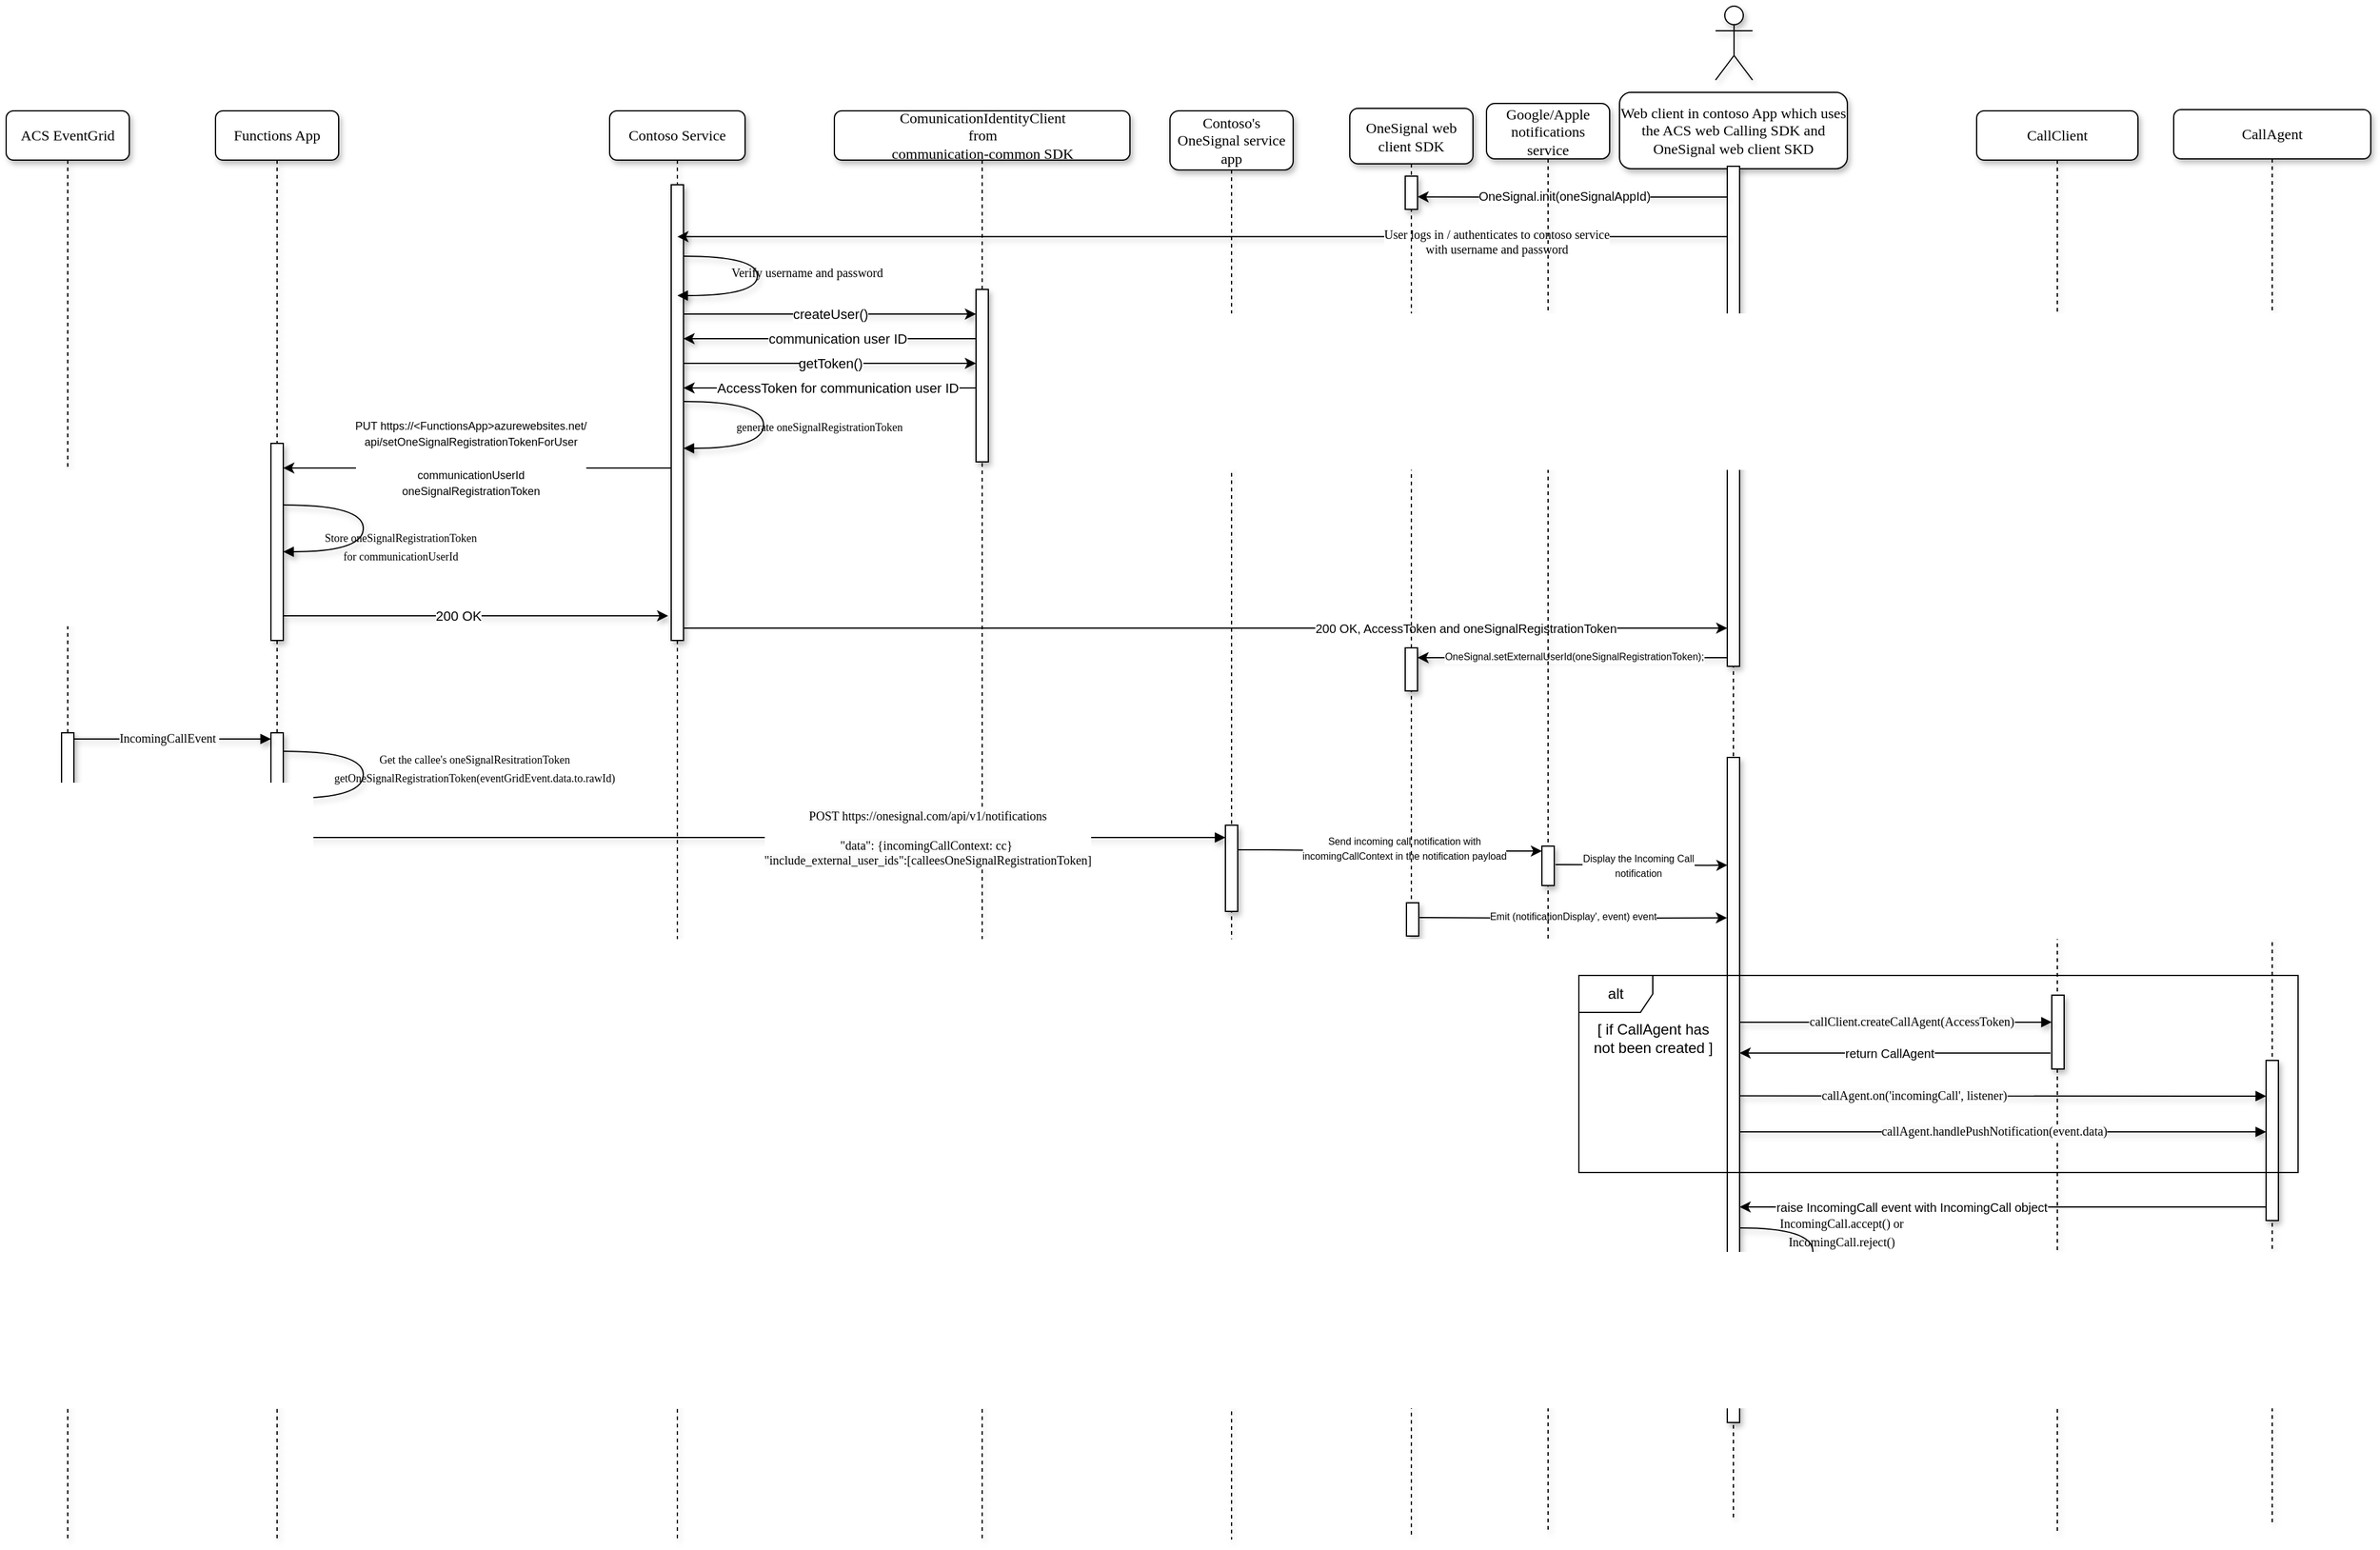 <mxfile version="21.3.4" type="device">
  <diagram name="Page-1" id="13e1069c-82ec-6db2-03f1-153e76fe0fe0">
    <mxGraphModel dx="2668" dy="2379" grid="0" gridSize="10" guides="0" tooltips="1" connect="1" arrows="1" fold="1" page="0" pageScale="1" pageWidth="1100" pageHeight="850" background="none" math="0" shadow="0">
      <root>
        <mxCell id="0" />
        <mxCell id="1" parent="0" />
        <mxCell id="E0UdxjJiglMjckeEuJum-8" value="Functions App" style="shape=umlLifeline;perimeter=lifelinePerimeter;whiteSpace=wrap;html=1;container=1;collapsible=0;recursiveResize=0;outlineConnect=0;rounded=1;shadow=1;comic=0;labelBackgroundColor=none;strokeWidth=1;fontFamily=Verdana;fontSize=12;align=center;" parent="1" vertex="1">
          <mxGeometry x="-100" y="-940" width="100" height="1160" as="geometry" />
        </mxCell>
        <mxCell id="E0UdxjJiglMjckeEuJum-9" value="" style="html=1;points=[];perimeter=orthogonalPerimeter;rounded=0;shadow=1;comic=0;labelBackgroundColor=none;strokeWidth=1;fontFamily=Verdana;fontSize=12;align=center;" parent="E0UdxjJiglMjckeEuJum-8" vertex="1">
          <mxGeometry x="45" y="505" width="10" height="95" as="geometry" />
        </mxCell>
        <mxCell id="THWNswUqI7GnDkiS81va-33" value="" style="html=1;points=[];perimeter=orthogonalPerimeter;rounded=0;shadow=1;comic=0;labelBackgroundColor=none;strokeWidth=1;fontFamily=Verdana;fontSize=12;align=center;" parent="E0UdxjJiglMjckeEuJum-8" vertex="1">
          <mxGeometry x="45" y="270" width="10" height="160" as="geometry" />
        </mxCell>
        <mxCell id="THWNswUqI7GnDkiS81va-34" value="&lt;font style=&quot;font-size: 9px;&quot;&gt;Store oneSignalRegistrationToken&lt;br&gt;for communicationUserId&lt;/font&gt;" style="html=1;verticalAlign=bottom;endArrow=block;labelBackgroundColor=none;fontFamily=Verdana;fontSize=12;elbow=vertical;edgeStyle=orthogonalEdgeStyle;curved=1;shadow=1;" parent="E0UdxjJiglMjckeEuJum-8" edge="1">
          <mxGeometry x="0.226" y="32" relative="1" as="geometry">
            <mxPoint x="55" y="320" as="sourcePoint" />
            <mxPoint x="55" y="358.0" as="targetPoint" />
            <Array as="points">
              <mxPoint x="120" y="320" />
              <mxPoint x="120" y="358" />
            </Array>
            <mxPoint x="30" y="-20" as="offset" />
          </mxGeometry>
        </mxCell>
        <mxCell id="THWNswUqI7GnDkiS81va-44" value="&lt;font style=&quot;font-size: 9px;&quot;&gt;Get the callee&#39;s oneSignalResitrationToken&lt;br&gt;getOneSignalRegistrationToken(eventGridEvent.data.to.rawId)&lt;/font&gt;" style="html=1;verticalAlign=bottom;endArrow=block;labelBackgroundColor=none;fontFamily=Verdana;fontSize=12;elbow=vertical;edgeStyle=orthogonalEdgeStyle;curved=1;shadow=1;" parent="E0UdxjJiglMjckeEuJum-8" edge="1">
          <mxGeometry x="0.131" y="90" relative="1" as="geometry">
            <mxPoint x="55" y="520" as="sourcePoint" />
            <mxPoint x="55" y="558.0" as="targetPoint" />
            <Array as="points">
              <mxPoint x="120" y="520" />
              <mxPoint x="120" y="558" />
            </Array>
            <mxPoint as="offset" />
          </mxGeometry>
        </mxCell>
        <mxCell id="E0UdxjJiglMjckeEuJum-10" value="Contoso&#39;s OneSignal service app" style="shape=umlLifeline;perimeter=lifelinePerimeter;whiteSpace=wrap;html=1;container=1;collapsible=0;recursiveResize=0;outlineConnect=0;rounded=1;shadow=1;comic=0;labelBackgroundColor=none;strokeWidth=1;fontFamily=Verdana;fontSize=12;align=center;size=48;" parent="1" vertex="1">
          <mxGeometry x="675" y="-940" width="100" height="1160" as="geometry" />
        </mxCell>
        <mxCell id="E0UdxjJiglMjckeEuJum-11" value="" style="html=1;points=[];perimeter=orthogonalPerimeter;rounded=0;shadow=1;comic=0;labelBackgroundColor=none;strokeWidth=1;fontFamily=Verdana;fontSize=12;align=center;" parent="E0UdxjJiglMjckeEuJum-10" vertex="1">
          <mxGeometry x="45" y="580" width="10" height="70" as="geometry" />
        </mxCell>
        <mxCell id="E0UdxjJiglMjckeEuJum-12" value="Web client in contoso App which uses the ACS web Calling SDK and OneSignal web client SKD" style="shape=umlLifeline;perimeter=lifelinePerimeter;whiteSpace=wrap;html=1;container=1;collapsible=0;recursiveResize=0;outlineConnect=0;rounded=1;shadow=1;comic=0;labelBackgroundColor=none;strokeWidth=1;fontFamily=Verdana;fontSize=12;align=center;size=62;" parent="1" vertex="1">
          <mxGeometry x="1040" y="-955" width="185" height="1160" as="geometry" />
        </mxCell>
        <mxCell id="E0UdxjJiglMjckeEuJum-94" value="" style="html=1;points=[];perimeter=orthogonalPerimeter;rounded=0;shadow=1;comic=0;labelBackgroundColor=none;strokeWidth=1;fontFamily=Verdana;fontSize=12;align=center;" parent="E0UdxjJiglMjckeEuJum-12" vertex="1">
          <mxGeometry x="87.5" y="60" width="10" height="406" as="geometry" />
        </mxCell>
        <mxCell id="E0UdxjJiglMjckeEuJum-20" value="" style="html=1;points=[];perimeter=orthogonalPerimeter;rounded=0;shadow=1;comic=0;labelBackgroundColor=none;strokeWidth=1;fontFamily=Verdana;fontSize=12;align=center;" parent="E0UdxjJiglMjckeEuJum-12" vertex="1">
          <mxGeometry x="87.5" y="540" width="10" height="540" as="geometry" />
        </mxCell>
        <mxCell id="THWNswUqI7GnDkiS81va-76" value="&lt;span style=&quot;font-size: 10px;&quot;&gt;IncomingCall.accept() or&lt;br&gt;IncomingCall.reject()&lt;/span&gt;" style="html=1;verticalAlign=bottom;endArrow=block;labelBackgroundColor=none;fontFamily=Verdana;fontSize=12;elbow=vertical;edgeStyle=orthogonalEdgeStyle;curved=1;shadow=1;" parent="E0UdxjJiglMjckeEuJum-12" edge="1">
          <mxGeometry x="0.013" y="23" relative="1" as="geometry">
            <mxPoint x="97.5" y="922" as="sourcePoint" />
            <mxPoint x="97.5" y="960" as="targetPoint" />
            <Array as="points">
              <mxPoint x="157" y="922" />
              <mxPoint x="157" y="960" />
            </Array>
            <mxPoint as="offset" />
          </mxGeometry>
        </mxCell>
        <mxCell id="E0UdxjJiglMjckeEuJum-14" value="CallAgent" style="shape=umlLifeline;perimeter=lifelinePerimeter;whiteSpace=wrap;html=1;container=1;collapsible=0;recursiveResize=0;outlineConnect=0;rounded=1;shadow=1;comic=0;labelBackgroundColor=none;strokeWidth=1;fontFamily=Verdana;fontSize=12;align=center;" parent="1" vertex="1">
          <mxGeometry x="1490" y="-941" width="160" height="1150" as="geometry" />
        </mxCell>
        <mxCell id="E0UdxjJiglMjckeEuJum-15" value="" style="html=1;points=[];perimeter=orthogonalPerimeter;rounded=0;shadow=1;comic=0;labelBackgroundColor=none;strokeWidth=1;fontFamily=Verdana;fontSize=12;align=center;" parent="E0UdxjJiglMjckeEuJum-14" vertex="1">
          <mxGeometry x="75" y="772" width="10" height="130" as="geometry" />
        </mxCell>
        <mxCell id="E0UdxjJiglMjckeEuJum-18" value="ACS EventGrid" style="shape=umlLifeline;perimeter=lifelinePerimeter;whiteSpace=wrap;html=1;container=1;collapsible=0;recursiveResize=0;outlineConnect=0;rounded=1;shadow=1;comic=0;labelBackgroundColor=none;strokeWidth=1;fontFamily=Verdana;fontSize=12;align=center;" parent="1" vertex="1">
          <mxGeometry x="-270" y="-940" width="100" height="1160" as="geometry" />
        </mxCell>
        <mxCell id="E0UdxjJiglMjckeEuJum-19" value="" style="html=1;points=[];perimeter=orthogonalPerimeter;rounded=0;shadow=1;comic=0;labelBackgroundColor=none;strokeWidth=1;fontFamily=Verdana;fontSize=12;align=center;" parent="E0UdxjJiglMjckeEuJum-18" vertex="1">
          <mxGeometry x="45" y="505" width="10" height="55" as="geometry" />
        </mxCell>
        <mxCell id="E0UdxjJiglMjckeEuJum-22" value="" style="html=1;verticalAlign=bottom;endArrow=block;labelBackgroundColor=none;fontFamily=Verdana;fontSize=12;edgeStyle=elbowEdgeStyle;elbow=vertical;shadow=1;" parent="1" source="E0UdxjJiglMjckeEuJum-19" target="E0UdxjJiglMjckeEuJum-9" edge="1">
          <mxGeometry relative="1" as="geometry">
            <mxPoint x="-120" y="-395" as="sourcePoint" />
            <Array as="points">
              <mxPoint x="-200" y="-430" />
              <mxPoint x="-240" y="-405" />
            </Array>
          </mxGeometry>
        </mxCell>
        <mxCell id="THWNswUqI7GnDkiS81va-47" value="&lt;font face=&quot;Verdana&quot;&gt;&lt;span style=&quot;background-color: rgb(251, 251, 251);&quot;&gt;IncomingCallEvent&amp;nbsp;&lt;/span&gt;&lt;/font&gt;" style="edgeLabel;html=1;align=center;verticalAlign=middle;resizable=0;points=[];fontSize=10;" parent="E0UdxjJiglMjckeEuJum-22" vertex="1" connectable="0">
          <mxGeometry x="0.09" y="2" relative="1" as="geometry">
            <mxPoint x="-10" y="1" as="offset" />
          </mxGeometry>
        </mxCell>
        <mxCell id="E0UdxjJiglMjckeEuJum-24" value="" style="shape=umlActor;verticalLabelPosition=bottom;verticalAlign=top;html=1;shadow=1;" parent="1" vertex="1">
          <mxGeometry x="1118" y="-1025" width="30" height="60" as="geometry" />
        </mxCell>
        <mxCell id="E0UdxjJiglMjckeEuJum-26" value="" style="endArrow=classic;html=1;rounded=0;shadow=1;entryX=1.002;entryY=0.622;entryDx=0;entryDy=0;entryPerimeter=0;" parent="1" target="1Ck8toekbnQWWB040wu6-3" edge="1">
          <mxGeometry width="50" height="50" relative="1" as="geometry">
            <mxPoint x="1127.5" y="-870" as="sourcePoint" />
            <mxPoint x="917" y="-870" as="targetPoint" />
            <Array as="points">
              <mxPoint x="930" y="-870" />
            </Array>
          </mxGeometry>
        </mxCell>
        <mxCell id="THWNswUqI7GnDkiS81va-43" value="OneSignal.init(oneSignalAppId)" style="edgeLabel;html=1;align=center;verticalAlign=middle;resizable=0;points=[];fontSize=10;" parent="E0UdxjJiglMjckeEuJum-26" vertex="1" connectable="0">
          <mxGeometry x="-0.119" y="-2" relative="1" as="geometry">
            <mxPoint x="-22" y="1" as="offset" />
          </mxGeometry>
        </mxCell>
        <mxCell id="E0UdxjJiglMjckeEuJum-28" value="&lt;font style=&quot;&quot;&gt;&lt;font style=&quot;font-size: 8px;&quot;&gt;OneSignal.setExternalUserId(oneSignalRegistrationToken&lt;span style=&quot;text-align: left;&quot;&gt;);&lt;/span&gt;&lt;/font&gt;&lt;br&gt;&lt;/font&gt;" style="endArrow=classic;html=1;rounded=0;shadow=1;" parent="1" source="E0UdxjJiglMjckeEuJum-94" target="1Ck8toekbnQWWB040wu6-5" edge="1">
          <mxGeometry x="-0.01" y="-2" width="50" height="50" relative="1" as="geometry">
            <mxPoint x="860" y="-690" as="sourcePoint" />
            <mxPoint x="934" y="-516" as="targetPoint" />
            <Array as="points">
              <mxPoint x="1098" y="-496" />
              <mxPoint x="950" y="-496" />
            </Array>
            <mxPoint as="offset" />
          </mxGeometry>
        </mxCell>
        <mxCell id="E0UdxjJiglMjckeEuJum-33" value="CallClient" style="shape=umlLifeline;perimeter=lifelinePerimeter;whiteSpace=wrap;html=1;container=1;collapsible=0;recursiveResize=0;outlineConnect=0;rounded=1;shadow=1;comic=0;labelBackgroundColor=none;strokeWidth=1;fontFamily=Verdana;fontSize=12;align=center;" parent="1" vertex="1">
          <mxGeometry x="1330" y="-940" width="131" height="1155" as="geometry" />
        </mxCell>
        <mxCell id="E0UdxjJiglMjckeEuJum-34" value="" style="html=1;points=[];perimeter=orthogonalPerimeter;rounded=0;shadow=1;comic=0;labelBackgroundColor=none;strokeWidth=1;fontFamily=Verdana;fontSize=12;align=center;" parent="E0UdxjJiglMjckeEuJum-33" vertex="1">
          <mxGeometry x="61" y="718" width="10" height="60" as="geometry" />
        </mxCell>
        <mxCell id="THWNswUqI7GnDkiS81va-1" value="Contoso Service" style="shape=umlLifeline;perimeter=lifelinePerimeter;whiteSpace=wrap;html=1;container=1;collapsible=0;recursiveResize=0;outlineConnect=0;rounded=1;shadow=1;comic=0;labelBackgroundColor=none;strokeWidth=1;fontFamily=Verdana;fontSize=12;align=center;" parent="1" vertex="1">
          <mxGeometry x="220" y="-940" width="110" height="1160" as="geometry" />
        </mxCell>
        <mxCell id="THWNswUqI7GnDkiS81va-2" value="" style="html=1;points=[];perimeter=orthogonalPerimeter;rounded=0;shadow=1;comic=0;labelBackgroundColor=none;strokeWidth=1;fontFamily=Verdana;fontSize=12;align=center;" parent="THWNswUqI7GnDkiS81va-1" vertex="1">
          <mxGeometry x="50" y="60" width="10" height="370" as="geometry" />
        </mxCell>
        <mxCell id="THWNswUqI7GnDkiS81va-30" value="&lt;font style=&quot;font-size: 10px;&quot;&gt;Verify username and password&lt;/font&gt;" style="html=1;verticalAlign=bottom;endArrow=block;labelBackgroundColor=none;fontFamily=Verdana;fontSize=12;elbow=vertical;edgeStyle=orthogonalEdgeStyle;curved=1;shadow=1;" parent="THWNswUqI7GnDkiS81va-1" source="THWNswUqI7GnDkiS81va-2" target="THWNswUqI7GnDkiS81va-1" edge="1">
          <mxGeometry x="0.041" y="40" relative="1" as="geometry">
            <mxPoint x="65.0" y="90.03" as="sourcePoint" />
            <mxPoint x="55" y="128" as="targetPoint" />
            <Array as="points">
              <mxPoint x="120" y="118" />
              <mxPoint x="120" y="150" />
            </Array>
            <mxPoint as="offset" />
          </mxGeometry>
        </mxCell>
        <mxCell id="THWNswUqI7GnDkiS81va-31" value="" style="endArrow=classic;html=1;rounded=0;" parent="THWNswUqI7GnDkiS81va-1" source="THWNswUqI7GnDkiS81va-2" edge="1">
          <mxGeometry relative="1" as="geometry">
            <mxPoint x="50" y="290" as="sourcePoint" />
            <mxPoint x="-265" y="290" as="targetPoint" />
            <Array as="points">
              <mxPoint x="30" y="290" />
              <mxPoint x="-42" y="290" />
              <mxPoint x="-230" y="290" />
            </Array>
          </mxGeometry>
        </mxCell>
        <mxCell id="THWNswUqI7GnDkiS81va-32" value="&lt;font style=&quot;font-size: 9px;&quot;&gt;PUT https://&amp;lt;FunctionsApp&amp;gt;azurewebsites.net/&lt;br&gt;api/setOneSignalRegistrationTokenForUser&lt;br&gt;&lt;br&gt;communicationUserId&lt;br&gt;oneSignalRegistrationToken&lt;br&gt;&lt;br&gt;&lt;/font&gt;" style="edgeLabel;resizable=0;html=1;align=center;verticalAlign=middle;" parent="THWNswUqI7GnDkiS81va-31" connectable="0" vertex="1">
          <mxGeometry relative="1" as="geometry">
            <mxPoint x="-6" y="-2" as="offset" />
          </mxGeometry>
        </mxCell>
        <mxCell id="THWNswUqI7GnDkiS81va-7" value="" style="endArrow=classic;html=1;rounded=0;shadow=1;" parent="1" source="E0UdxjJiglMjckeEuJum-94" target="THWNswUqI7GnDkiS81va-1" edge="1">
          <mxGeometry width="50" height="50" relative="1" as="geometry">
            <mxPoint x="1110" y="-838" as="sourcePoint" />
            <mxPoint x="498.25" y="-837.84" as="targetPoint" />
            <Array as="points">
              <mxPoint x="868.25" y="-837.84" />
              <mxPoint x="618.25" y="-837.84" />
            </Array>
          </mxGeometry>
        </mxCell>
        <mxCell id="THWNswUqI7GnDkiS81va-8" value="User logs in / authenticates to contoso service&lt;br&gt;with username and password" style="edgeLabel;html=1;align=center;verticalAlign=middle;resizable=0;points=[];fontFamily=Verdana;fontSize=10;shadow=1;" parent="THWNswUqI7GnDkiS81va-7" vertex="1" connectable="0">
          <mxGeometry x="0.059" y="-8" relative="1" as="geometry">
            <mxPoint x="264" y="12" as="offset" />
          </mxGeometry>
        </mxCell>
        <mxCell id="THWNswUqI7GnDkiS81va-9" value="ComunicationIdentityClient&lt;br&gt;from&lt;br&gt;communication-common SDK" style="shape=umlLifeline;perimeter=lifelinePerimeter;whiteSpace=wrap;html=1;container=1;collapsible=0;recursiveResize=0;outlineConnect=0;rounded=1;shadow=1;comic=0;labelBackgroundColor=none;strokeWidth=1;fontFamily=Verdana;fontSize=12;align=center;" parent="1" vertex="1">
          <mxGeometry x="402.5" y="-940" width="240" height="1160" as="geometry" />
        </mxCell>
        <mxCell id="THWNswUqI7GnDkiS81va-11" value="" style="endArrow=classic;html=1;rounded=0;shadow=1;" parent="THWNswUqI7GnDkiS81va-9" edge="1">
          <mxGeometry width="50" height="50" relative="1" as="geometry">
            <mxPoint x="-122.5" y="165" as="sourcePoint" />
            <mxPoint x="115" y="165" as="targetPoint" />
            <Array as="points">
              <mxPoint x="-62.5" y="165" />
              <mxPoint x="37.5" y="165" />
              <mxPoint x="77.5" y="165" />
            </Array>
          </mxGeometry>
        </mxCell>
        <mxCell id="THWNswUqI7GnDkiS81va-14" value="createUser()" style="edgeLabel;html=1;align=center;verticalAlign=middle;resizable=0;points=[];" parent="THWNswUqI7GnDkiS81va-11" vertex="1" connectable="0">
          <mxGeometry x="-0.393" relative="1" as="geometry">
            <mxPoint x="47" as="offset" />
          </mxGeometry>
        </mxCell>
        <mxCell id="THWNswUqI7GnDkiS81va-18" value="" style="endArrow=classic;html=1;rounded=0;shadow=1;startArrow=none;" parent="THWNswUqI7GnDkiS81va-9" edge="1">
          <mxGeometry width="50" height="50" relative="1" as="geometry">
            <mxPoint x="115" y="185" as="sourcePoint" />
            <mxPoint x="-122.5" y="185" as="targetPoint" />
            <Array as="points">
              <mxPoint x="-82.5" y="185" />
            </Array>
          </mxGeometry>
        </mxCell>
        <mxCell id="THWNswUqI7GnDkiS81va-25" value="communication user ID" style="edgeLabel;html=1;align=center;verticalAlign=middle;resizable=0;points=[];" parent="THWNswUqI7GnDkiS81va-18" vertex="1" connectable="0">
          <mxGeometry x="-0.052" relative="1" as="geometry">
            <mxPoint as="offset" />
          </mxGeometry>
        </mxCell>
        <mxCell id="THWNswUqI7GnDkiS81va-15" value="" style="endArrow=classic;html=1;rounded=0;shadow=1;" parent="THWNswUqI7GnDkiS81va-9" edge="1">
          <mxGeometry width="50" height="50" relative="1" as="geometry">
            <mxPoint x="-122.5" y="205" as="sourcePoint" />
            <mxPoint x="115" y="205" as="targetPoint" />
            <Array as="points">
              <mxPoint x="-62.5" y="205" />
              <mxPoint x="97.5" y="205" />
            </Array>
          </mxGeometry>
        </mxCell>
        <mxCell id="THWNswUqI7GnDkiS81va-17" value="getToken()" style="edgeLabel;html=1;align=center;verticalAlign=middle;resizable=0;points=[];" parent="THWNswUqI7GnDkiS81va-15" vertex="1" connectable="0">
          <mxGeometry x="-0.393" relative="1" as="geometry">
            <mxPoint x="47" as="offset" />
          </mxGeometry>
        </mxCell>
        <mxCell id="THWNswUqI7GnDkiS81va-28" value="" style="endArrow=classic;html=1;rounded=0;" parent="THWNswUqI7GnDkiS81va-9" edge="1">
          <mxGeometry relative="1" as="geometry">
            <mxPoint x="119.5" y="225" as="sourcePoint" />
            <mxPoint x="-122.5" y="225" as="targetPoint" />
            <Array as="points">
              <mxPoint x="27.5" y="225" />
            </Array>
          </mxGeometry>
        </mxCell>
        <mxCell id="THWNswUqI7GnDkiS81va-29" value="AccessToken for communication user ID" style="edgeLabel;resizable=0;html=1;align=center;verticalAlign=middle;" parent="THWNswUqI7GnDkiS81va-28" connectable="0" vertex="1">
          <mxGeometry relative="1" as="geometry">
            <mxPoint x="4" as="offset" />
          </mxGeometry>
        </mxCell>
        <mxCell id="THWNswUqI7GnDkiS81va-40" value="&lt;font style=&quot;font-size: 9px;&quot;&gt;generate oneSignalRegistrationToken&lt;/font&gt;" style="html=1;verticalAlign=bottom;endArrow=block;labelBackgroundColor=none;fontFamily=Verdana;fontSize=12;elbow=vertical;edgeStyle=orthogonalEdgeStyle;curved=1;shadow=1;" parent="THWNswUqI7GnDkiS81va-9" edge="1">
          <mxGeometry x="0.119" y="45" relative="1" as="geometry">
            <mxPoint x="-122.5" y="236" as="sourcePoint" />
            <mxPoint x="-122.5" y="274.0" as="targetPoint" />
            <Array as="points">
              <mxPoint x="-57.5" y="236" />
              <mxPoint x="-57.5" y="274" />
            </Array>
            <mxPoint as="offset" />
          </mxGeometry>
        </mxCell>
        <mxCell id="THWNswUqI7GnDkiS81va-21" value="" style="html=1;points=[];perimeter=orthogonalPerimeter;rounded=0;shadow=1;comic=0;labelBackgroundColor=none;strokeWidth=1;fontFamily=Verdana;fontSize=12;align=center;" parent="THWNswUqI7GnDkiS81va-9" vertex="1">
          <mxGeometry x="115" y="145" width="10" height="140" as="geometry" />
        </mxCell>
        <mxCell id="THWNswUqI7GnDkiS81va-36" value="" style="endArrow=classic;html=1;rounded=0;shadow=1;" parent="1" source="THWNswUqI7GnDkiS81va-33" edge="1">
          <mxGeometry width="50" height="50" relative="1" as="geometry">
            <mxPoint x="-47.5" y="-530" as="sourcePoint" />
            <mxPoint x="267.5" y="-530" as="targetPoint" />
            <Array as="points">
              <mxPoint x="7.5" y="-530" />
              <mxPoint x="167.5" y="-530" />
            </Array>
          </mxGeometry>
        </mxCell>
        <mxCell id="THWNswUqI7GnDkiS81va-37" value="200 OK" style="edgeLabel;html=1;align=center;verticalAlign=middle;resizable=0;points=[];" parent="THWNswUqI7GnDkiS81va-36" vertex="1" connectable="0">
          <mxGeometry x="-0.393" relative="1" as="geometry">
            <mxPoint x="47" as="offset" />
          </mxGeometry>
        </mxCell>
        <mxCell id="THWNswUqI7GnDkiS81va-41" value="" style="endArrow=classic;html=1;rounded=0;fontSize=10;" parent="1" source="THWNswUqI7GnDkiS81va-2" target="E0UdxjJiglMjckeEuJum-94" edge="1">
          <mxGeometry relative="1" as="geometry">
            <mxPoint x="280" y="-520" as="sourcePoint" />
            <mxPoint x="380" y="-520" as="targetPoint" />
            <Array as="points">
              <mxPoint x="420" y="-520" />
            </Array>
          </mxGeometry>
        </mxCell>
        <mxCell id="THWNswUqI7GnDkiS81va-42" value="200 OK, AccessToken and oneSignalRegistrationToken" style="edgeLabel;resizable=0;html=1;align=center;verticalAlign=middle;fontSize=10;" parent="THWNswUqI7GnDkiS81va-41" connectable="0" vertex="1">
          <mxGeometry relative="1" as="geometry">
            <mxPoint x="211" as="offset" />
          </mxGeometry>
        </mxCell>
        <mxCell id="THWNswUqI7GnDkiS81va-48" value="" style="html=1;verticalAlign=bottom;endArrow=block;labelBackgroundColor=none;fontFamily=Verdana;fontSize=12;edgeStyle=elbowEdgeStyle;elbow=vertical;shadow=1;" parent="1" source="E0UdxjJiglMjckeEuJum-9" target="E0UdxjJiglMjckeEuJum-11" edge="1">
          <mxGeometry x="-0.636" y="-30" relative="1" as="geometry">
            <mxPoint x="-34.69" y="-350" as="sourcePoint" />
            <Array as="points">
              <mxPoint x="150.31" y="-350" />
              <mxPoint x="110.31" y="-325" />
            </Array>
            <mxPoint x="774.999" y="-360" as="targetPoint" />
            <mxPoint as="offset" />
          </mxGeometry>
        </mxCell>
        <mxCell id="THWNswUqI7GnDkiS81va-50" value="&lt;span style=&quot;border-color: var(--border-color); font-family: Verdana; background-color: rgb(251, 251, 251);&quot;&gt;POST https://onesignal.com/api/v1/notifications&lt;/span&gt;&lt;br style=&quot;border-color: var(--border-color); font-family: Verdana; background-color: rgb(251, 251, 251);&quot;&gt;&lt;span style=&quot;border-color: var(--border-color); font-family: Verdana; background-color: rgb(251, 251, 251);&quot;&gt;&lt;br&gt;&quot;data&quot;: {incomingCallContext: cc}&amp;nbsp;&lt;/span&gt;&lt;br style=&quot;border-color: var(--border-color); font-family: Verdana; background-color: rgb(251, 251, 251);&quot;&gt;&lt;span style=&quot;border-color: var(--border-color); font-family: Verdana; background-color: rgb(251, 251, 251);&quot;&gt;&quot;include_external_user_ids&quot;:[calleesOneSignalRegistrationToken]&lt;/span&gt;" style="edgeLabel;html=1;align=center;verticalAlign=middle;resizable=0;points=[];fontSize=10;shadow=0;" parent="THWNswUqI7GnDkiS81va-48" vertex="1" connectable="0">
          <mxGeometry x="0.065" relative="1" as="geometry">
            <mxPoint x="115" as="offset" />
          </mxGeometry>
        </mxCell>
        <mxCell id="THWNswUqI7GnDkiS81va-54" value="" style="endArrow=classic;html=1;rounded=0;fontSize=10;entryX=0;entryY=0.125;entryDx=0;entryDy=0;entryPerimeter=0;" parent="1" source="E0UdxjJiglMjckeEuJum-11" target="1Ck8toekbnQWWB040wu6-14" edge="1">
          <mxGeometry relative="1" as="geometry">
            <mxPoint x="750" y="-320" as="sourcePoint" />
            <mxPoint x="866" y="-339" as="targetPoint" />
            <Array as="points">
              <mxPoint x="755" y="-340" />
              <mxPoint x="852" y="-339" />
            </Array>
          </mxGeometry>
        </mxCell>
        <mxCell id="THWNswUqI7GnDkiS81va-55" value="&lt;font style=&quot;font-size: 8px;&quot;&gt;Send incoming call notification with&lt;br&gt;incomingCallContext in the notification payload&lt;/font&gt;" style="edgeLabel;resizable=0;html=1;align=center;verticalAlign=middle;fontSize=10;" parent="THWNswUqI7GnDkiS81va-54" connectable="0" vertex="1">
          <mxGeometry relative="1" as="geometry">
            <mxPoint x="11" y="-3" as="offset" />
          </mxGeometry>
        </mxCell>
        <mxCell id="E0UdxjJiglMjckeEuJum-35" value="" style="html=1;verticalAlign=bottom;endArrow=block;labelBackgroundColor=none;fontFamily=Verdana;fontSize=12;edgeStyle=elbowEdgeStyle;elbow=vertical;shadow=1;" parent="1" target="E0UdxjJiglMjckeEuJum-34" edge="1">
          <mxGeometry relative="1" as="geometry">
            <mxPoint x="1137.5" y="-200.06" as="sourcePoint" />
            <Array as="points">
              <mxPoint x="1193.18" y="-200.06" />
            </Array>
            <mxPoint x="1395.0" y="-200.06" as="targetPoint" />
          </mxGeometry>
        </mxCell>
        <mxCell id="THWNswUqI7GnDkiS81va-60" value="&lt;span style=&quot;font-family: Verdana; background-color: rgb(251, 251, 251);&quot;&gt;&lt;font style=&quot;font-size: 10px;&quot;&gt;callClient.createCallAgent(AccessToken)&lt;/font&gt;&lt;/span&gt;" style="edgeLabel;html=1;align=center;verticalAlign=middle;resizable=0;points=[];fontSize=10;" parent="E0UdxjJiglMjckeEuJum-35" vertex="1" connectable="0">
          <mxGeometry x="0.633" y="2" relative="1" as="geometry">
            <mxPoint x="-68" y="1" as="offset" />
          </mxGeometry>
        </mxCell>
        <mxCell id="THWNswUqI7GnDkiS81va-61" value="" style="endArrow=classic;html=1;rounded=0;fontSize=10;" parent="1" edge="1">
          <mxGeometry relative="1" as="geometry">
            <mxPoint x="1390" y="-175" as="sourcePoint" />
            <mxPoint x="1137.5" y="-175" as="targetPoint" />
            <Array as="points">
              <mxPoint x="1300" y="-175" />
            </Array>
          </mxGeometry>
        </mxCell>
        <mxCell id="THWNswUqI7GnDkiS81va-62" value="return CallAgent" style="edgeLabel;resizable=0;html=1;align=center;verticalAlign=middle;fontSize=10;" parent="THWNswUqI7GnDkiS81va-61" connectable="0" vertex="1">
          <mxGeometry relative="1" as="geometry">
            <mxPoint x="-5" as="offset" />
          </mxGeometry>
        </mxCell>
        <mxCell id="THWNswUqI7GnDkiS81va-65" value="" style="html=1;verticalAlign=bottom;endArrow=block;labelBackgroundColor=none;fontFamily=Verdana;fontSize=12;edgeStyle=elbowEdgeStyle;elbow=vertical;shadow=1;" parent="1" target="E0UdxjJiglMjckeEuJum-15" edge="1">
          <mxGeometry relative="1" as="geometry">
            <mxPoint x="1137.5" y="-140.2" as="sourcePoint" />
            <Array as="points" />
            <mxPoint x="1567.94" y="-140.13" as="targetPoint" />
          </mxGeometry>
        </mxCell>
        <mxCell id="THWNswUqI7GnDkiS81va-66" value="&lt;span style=&quot;font-family: Verdana; background-color: rgb(251, 251, 251);&quot;&gt;&lt;font style=&quot;font-size: 10px;&quot;&gt;callAgent.on(&#39;incomingCall&#39;, listener)&lt;/font&gt;&lt;/span&gt;" style="edgeLabel;html=1;align=center;verticalAlign=middle;resizable=0;points=[];fontSize=10;" parent="THWNswUqI7GnDkiS81va-65" vertex="1" connectable="0">
          <mxGeometry x="0.633" y="2" relative="1" as="geometry">
            <mxPoint x="-208" y="1" as="offset" />
          </mxGeometry>
        </mxCell>
        <mxCell id="THWNswUqI7GnDkiS81va-67" value="" style="html=1;verticalAlign=bottom;endArrow=block;labelBackgroundColor=none;fontFamily=Verdana;fontSize=12;edgeStyle=elbowEdgeStyle;elbow=vertical;shadow=1;" parent="1" edge="1">
          <mxGeometry relative="1" as="geometry">
            <mxPoint x="1137.5" y="-110.986" as="sourcePoint" />
            <Array as="points" />
            <mxPoint x="1565.0" y="-110.986" as="targetPoint" />
          </mxGeometry>
        </mxCell>
        <mxCell id="THWNswUqI7GnDkiS81va-68" value="&lt;span style=&quot;font-family: Verdana; background-color: rgb(251, 251, 251);&quot;&gt;&lt;font style=&quot;font-size: 10px;&quot;&gt;callAgent.handlePushNotification(event.data)&lt;/font&gt;&lt;/span&gt;" style="edgeLabel;html=1;align=center;verticalAlign=middle;resizable=0;points=[];fontSize=10;" parent="THWNswUqI7GnDkiS81va-67" vertex="1" connectable="0">
          <mxGeometry x="0.633" y="2" relative="1" as="geometry">
            <mxPoint x="-143" y="1" as="offset" />
          </mxGeometry>
        </mxCell>
        <mxCell id="THWNswUqI7GnDkiS81va-74" value="" style="endArrow=classic;html=1;rounded=0;fontSize=10;" parent="1" source="E0UdxjJiglMjckeEuJum-15" edge="1">
          <mxGeometry relative="1" as="geometry">
            <mxPoint x="1560" y="-50" as="sourcePoint" />
            <mxPoint x="1137.5" y="-50" as="targetPoint" />
            <Array as="points">
              <mxPoint x="1465" y="-50" />
            </Array>
          </mxGeometry>
        </mxCell>
        <mxCell id="THWNswUqI7GnDkiS81va-75" value="raise IncomingCall event with IncomingCall object" style="edgeLabel;resizable=0;html=1;align=center;verticalAlign=middle;fontSize=10;" parent="THWNswUqI7GnDkiS81va-74" connectable="0" vertex="1">
          <mxGeometry relative="1" as="geometry">
            <mxPoint x="-74" as="offset" />
          </mxGeometry>
        </mxCell>
        <mxCell id="qgXGgKciv6OEB4hZPJv0-1" value="alt" style="shape=umlFrame;whiteSpace=wrap;html=1;pointerEvents=0;" parent="1" vertex="1">
          <mxGeometry x="1007" y="-238" width="584" height="160" as="geometry" />
        </mxCell>
        <mxCell id="qgXGgKciv6OEB4hZPJv0-3" value="[ if CallAgent has&lt;br&gt;not been created ]" style="text;html=1;align=center;verticalAlign=middle;resizable=0;points=[];autosize=1;strokeColor=none;fillColor=none;" parent="1" vertex="1">
          <mxGeometry x="1009" y="-208" width="115" height="41" as="geometry" />
        </mxCell>
        <mxCell id="1Ck8toekbnQWWB040wu6-2" value="OneSignal web &lt;br&gt;client SDK" style="shape=umlLifeline;perimeter=lifelinePerimeter;whiteSpace=wrap;html=1;container=1;collapsible=0;recursiveResize=0;outlineConnect=0;rounded=1;shadow=1;comic=0;labelBackgroundColor=none;strokeWidth=1;fontFamily=Verdana;fontSize=12;align=center;size=45;" vertex="1" parent="1">
          <mxGeometry x="821" y="-942" width="100" height="1160" as="geometry" />
        </mxCell>
        <mxCell id="1Ck8toekbnQWWB040wu6-3" value="" style="html=1;points=[];perimeter=orthogonalPerimeter;rounded=0;shadow=1;comic=0;labelBackgroundColor=none;strokeWidth=1;fontFamily=Verdana;fontSize=12;align=center;" vertex="1" parent="1Ck8toekbnQWWB040wu6-2">
          <mxGeometry x="45" y="55" width="10" height="27" as="geometry" />
        </mxCell>
        <mxCell id="1Ck8toekbnQWWB040wu6-5" value="" style="html=1;points=[];perimeter=orthogonalPerimeter;rounded=0;shadow=1;comic=0;labelBackgroundColor=none;strokeWidth=1;fontFamily=Verdana;fontSize=12;align=center;" vertex="1" parent="1Ck8toekbnQWWB040wu6-2">
          <mxGeometry x="45" y="438" width="10" height="35" as="geometry" />
        </mxCell>
        <mxCell id="1Ck8toekbnQWWB040wu6-6" value="" style="html=1;points=[];perimeter=orthogonalPerimeter;rounded=0;shadow=1;comic=0;labelBackgroundColor=none;strokeWidth=1;fontFamily=Verdana;fontSize=12;align=center;" vertex="1" parent="1Ck8toekbnQWWB040wu6-2">
          <mxGeometry x="46" y="645" width="10" height="27" as="geometry" />
        </mxCell>
        <mxCell id="1Ck8toekbnQWWB040wu6-7" value="" style="endArrow=classic;html=1;rounded=0;fontSize=10;exitX=1.064;exitY=0.553;exitDx=0;exitDy=0;exitPerimeter=0;entryX=-0.028;entryY=0.153;entryDx=0;entryDy=0;entryPerimeter=0;" edge="1" parent="1">
          <mxGeometry relative="1" as="geometry">
            <mxPoint x="877.64" y="-284.995" as="sourcePoint" />
            <mxPoint x="1127.22" y="-284.73" as="targetPoint" />
            <Array as="points">
              <mxPoint x="1001" y="-284.35" />
            </Array>
          </mxGeometry>
        </mxCell>
        <mxCell id="1Ck8toekbnQWWB040wu6-8" value="&lt;span style=&quot;font-size: 8px;&quot;&gt;Emit (notificationDisplay&#39;, event) event&lt;/span&gt;" style="edgeLabel;resizable=0;html=1;align=center;verticalAlign=middle;fontSize=10;" connectable="0" vertex="1" parent="1Ck8toekbnQWWB040wu6-7">
          <mxGeometry relative="1" as="geometry">
            <mxPoint x="-1" y="-3" as="offset" />
          </mxGeometry>
        </mxCell>
        <mxCell id="1Ck8toekbnQWWB040wu6-11" value="Google/Apple&lt;br&gt;notifications&lt;br&gt;service" style="shape=umlLifeline;perimeter=lifelinePerimeter;whiteSpace=wrap;html=1;container=1;collapsible=0;recursiveResize=0;outlineConnect=0;rounded=1;shadow=1;comic=0;labelBackgroundColor=none;strokeWidth=1;fontFamily=Verdana;fontSize=12;align=center;size=45;" vertex="1" parent="1">
          <mxGeometry x="932" y="-946" width="100" height="1160" as="geometry" />
        </mxCell>
        <mxCell id="1Ck8toekbnQWWB040wu6-14" value="" style="html=1;points=[];perimeter=orthogonalPerimeter;rounded=0;shadow=1;comic=0;labelBackgroundColor=none;strokeWidth=1;fontFamily=Verdana;fontSize=12;align=center;" vertex="1" parent="1Ck8toekbnQWWB040wu6-11">
          <mxGeometry x="45" y="603" width="10" height="32" as="geometry" />
        </mxCell>
        <mxCell id="1Ck8toekbnQWWB040wu6-15" value="" style="endArrow=classic;html=1;rounded=0;fontSize=10;exitX=1.064;exitY=0.553;exitDx=0;exitDy=0;exitPerimeter=0;entryX=0.016;entryY=0.162;entryDx=0;entryDy=0;entryPerimeter=0;" edge="1" parent="1Ck8toekbnQWWB040wu6-11" target="E0UdxjJiglMjckeEuJum-20">
          <mxGeometry relative="1" as="geometry">
            <mxPoint x="56" y="618" as="sourcePoint" />
            <mxPoint x="189" y="618" as="targetPoint" />
            <Array as="points">
              <mxPoint x="179.36" y="618.645" />
            </Array>
          </mxGeometry>
        </mxCell>
        <mxCell id="1Ck8toekbnQWWB040wu6-16" value="&lt;span style=&quot;font-size: 8px;&quot;&gt;Display the Incoming Call&lt;br&gt;notification&lt;/span&gt;" style="edgeLabel;resizable=0;html=1;align=center;verticalAlign=middle;fontSize=10;" connectable="0" vertex="1" parent="1Ck8toekbnQWWB040wu6-15">
          <mxGeometry relative="1" as="geometry">
            <mxPoint x="-3" y="-1" as="offset" />
          </mxGeometry>
        </mxCell>
      </root>
    </mxGraphModel>
  </diagram>
</mxfile>
